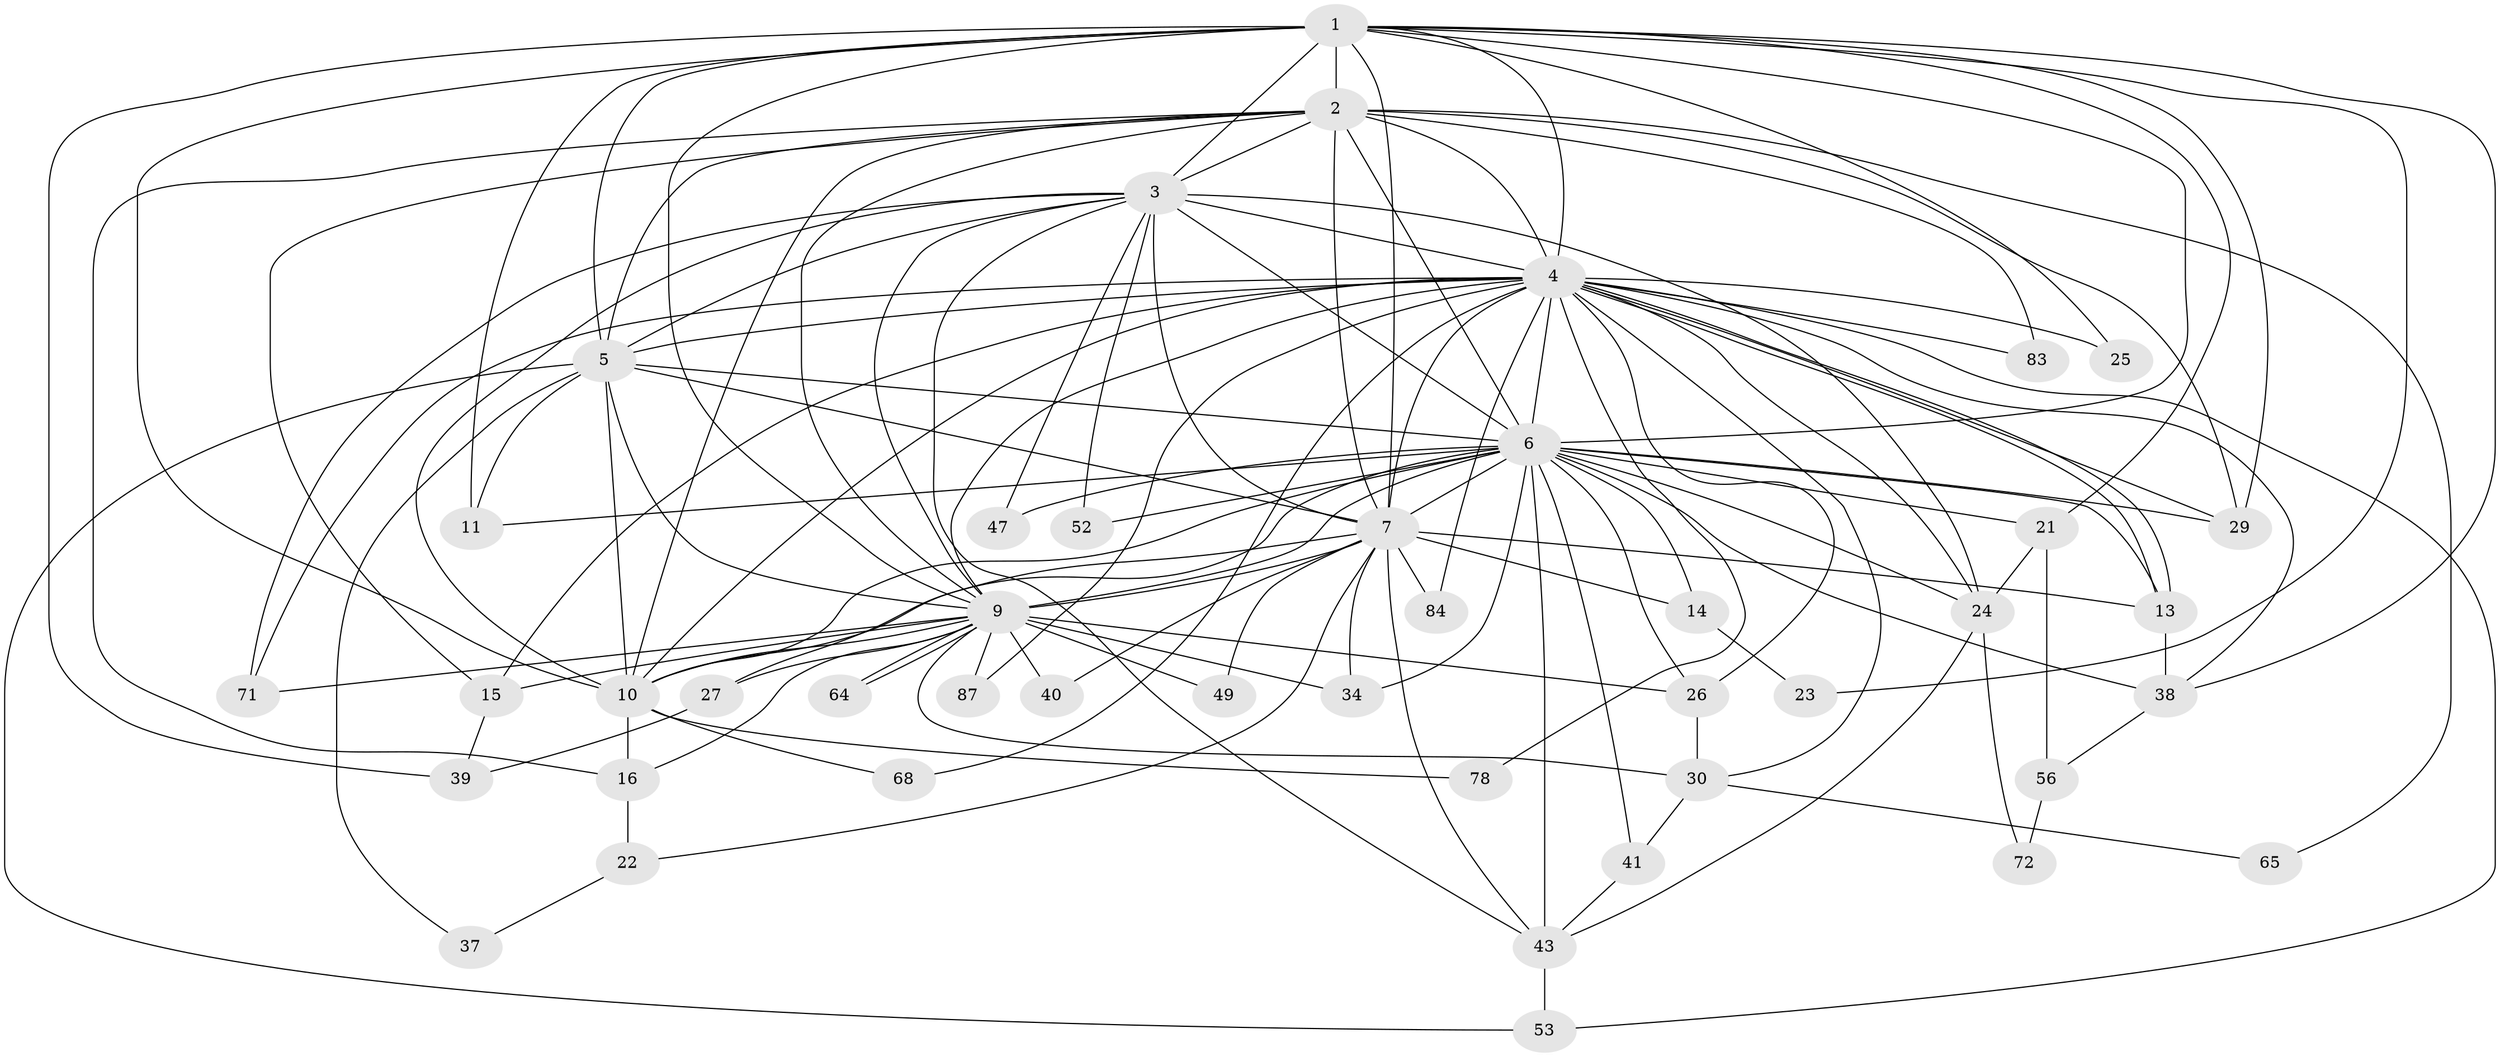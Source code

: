 // original degree distribution, {21: 0.022727272727272728, 17: 0.011363636363636364, 26: 0.011363636363636364, 14: 0.011363636363636364, 20: 0.011363636363636364, 19: 0.011363636363636364, 16: 0.011363636363636364, 23: 0.011363636363636364, 13: 0.011363636363636364, 3: 0.2727272727272727, 2: 0.4772727272727273, 5: 0.056818181818181816, 4: 0.06818181818181818, 7: 0.011363636363636364}
// Generated by graph-tools (version 1.1) at 2025/14/03/09/25 04:14:09]
// undirected, 44 vertices, 126 edges
graph export_dot {
graph [start="1"]
  node [color=gray90,style=filled];
  1;
  2 [super="+12"];
  3 [super="+66+44+35+46+17+81"];
  4 [super="+62"];
  5;
  6 [super="+59+67+18+8+51+20+33+61"];
  7;
  9;
  10;
  11;
  13 [super="+42+48"];
  14;
  15;
  16 [super="+36"];
  21;
  22;
  23;
  24 [super="+28+32"];
  25;
  26 [super="+31"];
  27 [super="+69"];
  29 [super="+50"];
  30;
  34 [super="+58"];
  37;
  38 [super="+77+45"];
  39 [super="+63"];
  40;
  41 [super="+70"];
  43 [super="+60+86"];
  47;
  49;
  52;
  53 [super="+88"];
  56;
  64;
  65;
  68;
  71 [super="+75"];
  72;
  78;
  83;
  84;
  87;
  1 -- 2;
  1 -- 3 [weight=4];
  1 -- 4;
  1 -- 5;
  1 -- 6 [weight=3];
  1 -- 7;
  1 -- 9;
  1 -- 10;
  1 -- 11;
  1 -- 21;
  1 -- 23;
  1 -- 25;
  1 -- 38;
  1 -- 39 [weight=2];
  1 -- 29;
  2 -- 3 [weight=2];
  2 -- 4;
  2 -- 5;
  2 -- 6 [weight=3];
  2 -- 7;
  2 -- 9;
  2 -- 10;
  2 -- 15;
  2 -- 16;
  2 -- 29 [weight=2];
  2 -- 65;
  2 -- 83;
  3 -- 4 [weight=2];
  3 -- 5;
  3 -- 6 [weight=3];
  3 -- 7 [weight=2];
  3 -- 9 [weight=3];
  3 -- 10;
  3 -- 24;
  3 -- 47;
  3 -- 71;
  3 -- 52;
  3 -- 43;
  4 -- 5 [weight=2];
  4 -- 6 [weight=3];
  4 -- 7;
  4 -- 9;
  4 -- 10;
  4 -- 13 [weight=2];
  4 -- 13;
  4 -- 25;
  4 -- 26;
  4 -- 29;
  4 -- 30;
  4 -- 53;
  4 -- 68;
  4 -- 78;
  4 -- 83;
  4 -- 84;
  4 -- 87;
  4 -- 71;
  4 -- 38;
  4 -- 24;
  4 -- 15;
  5 -- 6 [weight=3];
  5 -- 7;
  5 -- 9;
  5 -- 10;
  5 -- 11;
  5 -- 37;
  5 -- 53;
  6 -- 7 [weight=3];
  6 -- 9 [weight=2];
  6 -- 10 [weight=3];
  6 -- 43 [weight=3];
  6 -- 47;
  6 -- 38;
  6 -- 24;
  6 -- 34;
  6 -- 41;
  6 -- 14;
  6 -- 52;
  6 -- 21;
  6 -- 26;
  6 -- 29;
  6 -- 13;
  6 -- 27;
  6 -- 11;
  7 -- 9;
  7 -- 10;
  7 -- 14;
  7 -- 22;
  7 -- 34;
  7 -- 40;
  7 -- 49;
  7 -- 84;
  7 -- 13;
  7 -- 43;
  9 -- 10;
  9 -- 15;
  9 -- 16;
  9 -- 27;
  9 -- 30;
  9 -- 40;
  9 -- 49;
  9 -- 64;
  9 -- 64;
  9 -- 71;
  9 -- 87;
  9 -- 34;
  9 -- 26;
  10 -- 68;
  10 -- 78;
  10 -- 16;
  13 -- 38;
  14 -- 23;
  15 -- 39;
  16 -- 22;
  21 -- 24;
  21 -- 56;
  22 -- 37;
  24 -- 43;
  24 -- 72;
  26 -- 30;
  27 -- 39;
  30 -- 65;
  30 -- 41;
  38 -- 56;
  41 -- 43;
  43 -- 53;
  56 -- 72;
}

